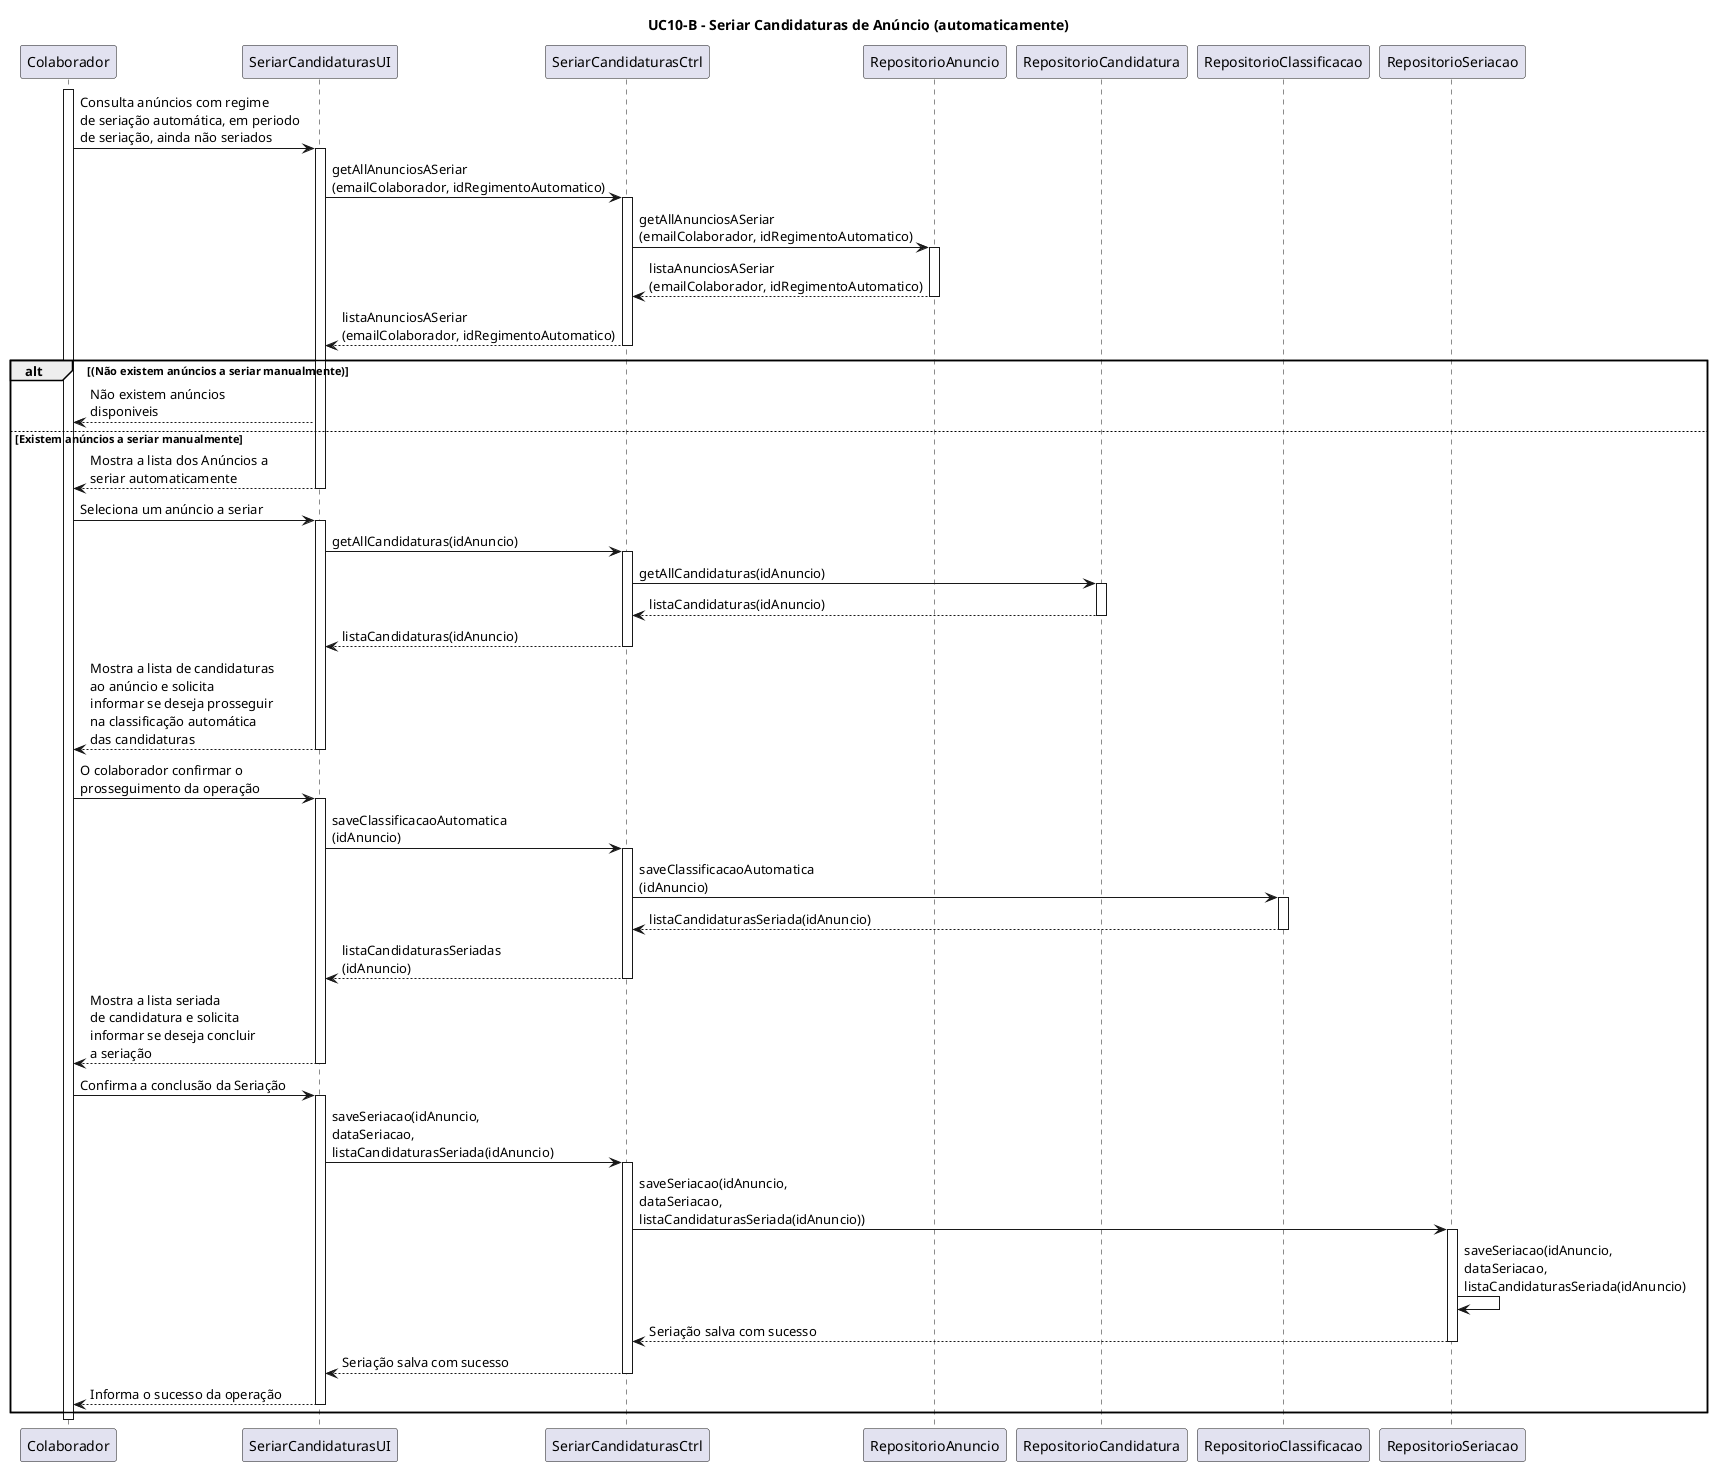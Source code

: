 @startuml

title UC10-B - Seriar Candidaturas de Anúncio (automaticamente)

participant Colaborador
participant SeriarCandidaturasUI
participant SeriarCandidaturasCtrl
participant RepositorioAnuncio
participant RepositorioCandidatura
participant RepositorioClassificacao
participant RepositorioSeriacao


activate Colaborador
Colaborador -> SeriarCandidaturasUI: Consulta anúncios com regime \nde seriação automática, em periodo \nde seriação, ainda não seriados
activate SeriarCandidaturasUI
SeriarCandidaturasUI -> SeriarCandidaturasCtrl: getAllAnunciosASeriar\n(emailColaborador, idRegimentoAutomatico)
activate SeriarCandidaturasCtrl
SeriarCandidaturasCtrl -> RepositorioAnuncio: getAllAnunciosASeriar\n(emailColaborador, idRegimentoAutomatico)
activate RepositorioAnuncio
RepositorioAnuncio --> SeriarCandidaturasCtrl: listaAnunciosASeriar\n(emailColaborador, idRegimentoAutomatico)
deactivate RepositorioAnuncio
SeriarCandidaturasCtrl --> SeriarCandidaturasUI: listaAnunciosASeriar\n(emailColaborador, idRegimentoAutomatico)
deactivate SeriarCandidaturasCtrl
alt (Não existem anúncios a seriar manualmente)
SeriarCandidaturasUI --> Colaborador: Não existem anúncios \ndisponiveis

else Existem anúncios a seriar manualmente 
SeriarCandidaturasUI --> Colaborador: Mostra a lista dos Anúncios a \nseriar automaticamente
deactivate SeriarCandidaturasUI


Colaborador -> SeriarCandidaturasUI: Seleciona um anúncio a seriar 
activate SeriarCandidaturasUI
SeriarCandidaturasUI -> SeriarCandidaturasCtrl: getAllCandidaturas(idAnuncio)
activate SeriarCandidaturasCtrl
SeriarCandidaturasCtrl -> RepositorioCandidatura: getAllCandidaturas(idAnuncio)
activate RepositorioCandidatura
RepositorioCandidatura --> SeriarCandidaturasCtrl: listaCandidaturas(idAnuncio)
deactivate RepositorioCandidatura
SeriarCandidaturasCtrl --> SeriarCandidaturasUI: listaCandidaturas(idAnuncio)
deactivate SeriarCandidaturasCtrl
SeriarCandidaturasUI --> Colaborador: Mostra a lista de candidaturas \nao anúncio e solicita \ninformar se deseja prosseguir \nna classificação automática \ndas candidaturas
deactivate SeriarCandidaturasUI

Colaborador -> SeriarCandidaturasUI: O colaborador confirmar o \nprosseguimento da operação
activate SeriarCandidaturasUI
SeriarCandidaturasUI -> SeriarCandidaturasCtrl: saveClassificacaoAutomatica\n(idAnuncio)
activate SeriarCandidaturasCtrl
SeriarCandidaturasCtrl -> RepositorioClassificacao: saveClassificacaoAutomatica\n(idAnuncio)
activate RepositorioClassificacao
RepositorioClassificacao --> SeriarCandidaturasCtrl: listaCandidaturasSeriada(idAnuncio)
deactivate RepositorioClassificacao
SeriarCandidaturasCtrl --> SeriarCandidaturasUI: listaCandidaturasSeriadas\n(idAnuncio)
deactivate SeriarCandidaturasCtrl
SeriarCandidaturasUI --> Colaborador: Mostra a lista seriada \nde candidatura e solicita \ninformar se deseja concluir \na seriação
deactivate SeriarCandidaturasUI

Colaborador -> SeriarCandidaturasUI: Confirma a conclusão da Seriação
activate SeriarCandidaturasUI
SeriarCandidaturasUI -> SeriarCandidaturasCtrl: saveSeriacao(idAnuncio, \ndataSeriacao, \nlistaCandidaturasSeriada(idAnuncio)
activate SeriarCandidaturasCtrl
SeriarCandidaturasCtrl -> RepositorioSeriacao: saveSeriacao(idAnuncio, \ndataSeriacao, \nlistaCandidaturasSeriada(idAnuncio))
activate RepositorioSeriacao
RepositorioSeriacao -> RepositorioSeriacao: saveSeriacao(idAnuncio, \ndataSeriacao, \nlistaCandidaturasSeriada(idAnuncio)
RepositorioSeriacao --> SeriarCandidaturasCtrl: Seriação salva com sucesso
deactivate RepositorioSeriacao
SeriarCandidaturasCtrl --> SeriarCandidaturasUI: Seriação salva com sucesso
deactivate SeriarCandidaturasCtrl
SeriarCandidaturasUI --> Colaborador: Informa o sucesso da operação
deactivate SeriarCandidaturasUI


end alt
deactivate Colaborador
@enduml